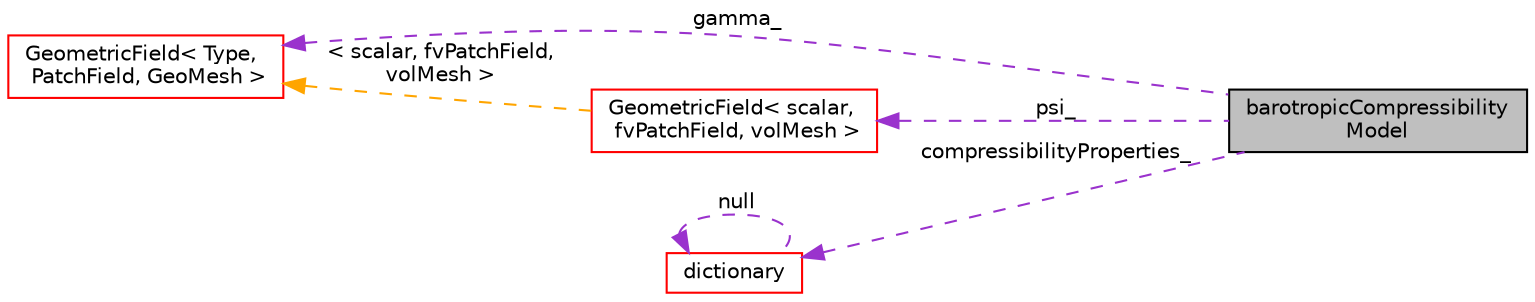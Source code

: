 digraph "barotropicCompressibilityModel"
{
  bgcolor="transparent";
  edge [fontname="Helvetica",fontsize="10",labelfontname="Helvetica",labelfontsize="10"];
  node [fontname="Helvetica",fontsize="10",shape=record];
  rankdir="LR";
  Node1 [label="barotropicCompressibility\lModel",height=0.2,width=0.4,color="black", fillcolor="grey75", style="filled", fontcolor="black"];
  Node2 -> Node1 [dir="back",color="darkorchid3",fontsize="10",style="dashed",label=" psi_" ,fontname="Helvetica"];
  Node2 [label="GeometricField\< scalar,\l fvPatchField, volMesh \>",height=0.2,width=0.4,color="red",URL="$a00937.html"];
  Node3 -> Node2 [dir="back",color="orange",fontsize="10",style="dashed",label=" \< scalar, fvPatchField,\l volMesh \>" ,fontname="Helvetica"];
  Node3 [label="GeometricField\< Type,\l PatchField, GeoMesh \>",height=0.2,width=0.4,color="red",URL="$a00937.html",tooltip="Generic GeometricField class. "];
  Node4 -> Node1 [dir="back",color="darkorchid3",fontsize="10",style="dashed",label=" compressibilityProperties_" ,fontname="Helvetica"];
  Node4 [label="dictionary",height=0.2,width=0.4,color="red",URL="$a00532.html",tooltip="A list of keyword definitions, which are a keyword followed by any number of values (e..."];
  Node4 -> Node4 [dir="back",color="darkorchid3",fontsize="10",style="dashed",label=" null" ,fontname="Helvetica"];
  Node3 -> Node1 [dir="back",color="darkorchid3",fontsize="10",style="dashed",label=" gamma_" ,fontname="Helvetica"];
}
